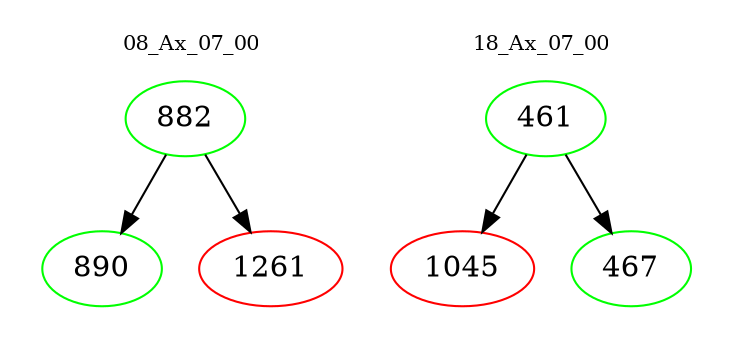 digraph{
subgraph cluster_0 {
color = white
label = "08_Ax_07_00";
fontsize=10;
T0_882 [label="882", color="green"]
T0_882 -> T0_890 [color="black"]
T0_890 [label="890", color="green"]
T0_882 -> T0_1261 [color="black"]
T0_1261 [label="1261", color="red"]
}
subgraph cluster_1 {
color = white
label = "18_Ax_07_00";
fontsize=10;
T1_461 [label="461", color="green"]
T1_461 -> T1_1045 [color="black"]
T1_1045 [label="1045", color="red"]
T1_461 -> T1_467 [color="black"]
T1_467 [label="467", color="green"]
}
}
